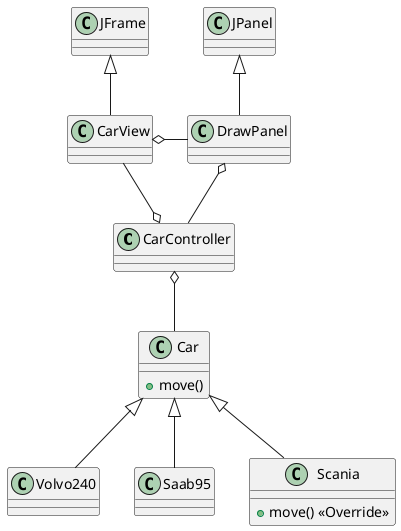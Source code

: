 @startuml

class CarController
class DrawPanel
class JPanel
class CarView
class JFrame
class Car {
+move()
}
class Volvo240
class Saab95
class Scania {
+move() <<Override>>
}


JPanel <|-- DrawPanel
JFrame <|-- CarView

Car <|-- Volvo240
Car <|-- Saab95
Car <|-- Scania

CarController o-- Car
CarController o-- CarView
DrawPanel o-- CarController
CarView o- DrawPanel

@enduml

abstract AbstractCollection
interface List
interface Collection

List <|-- AbstractList
Collection <|-- AbstractCollection

Collection <|- List
AbstractCollection <|- AbstractList
AbstractList <|-- ArrayList

class ArrayList {
Object[] elementData
size()
}

enum TimeUnit {
DAYS
HOURS
MINUTES
}
